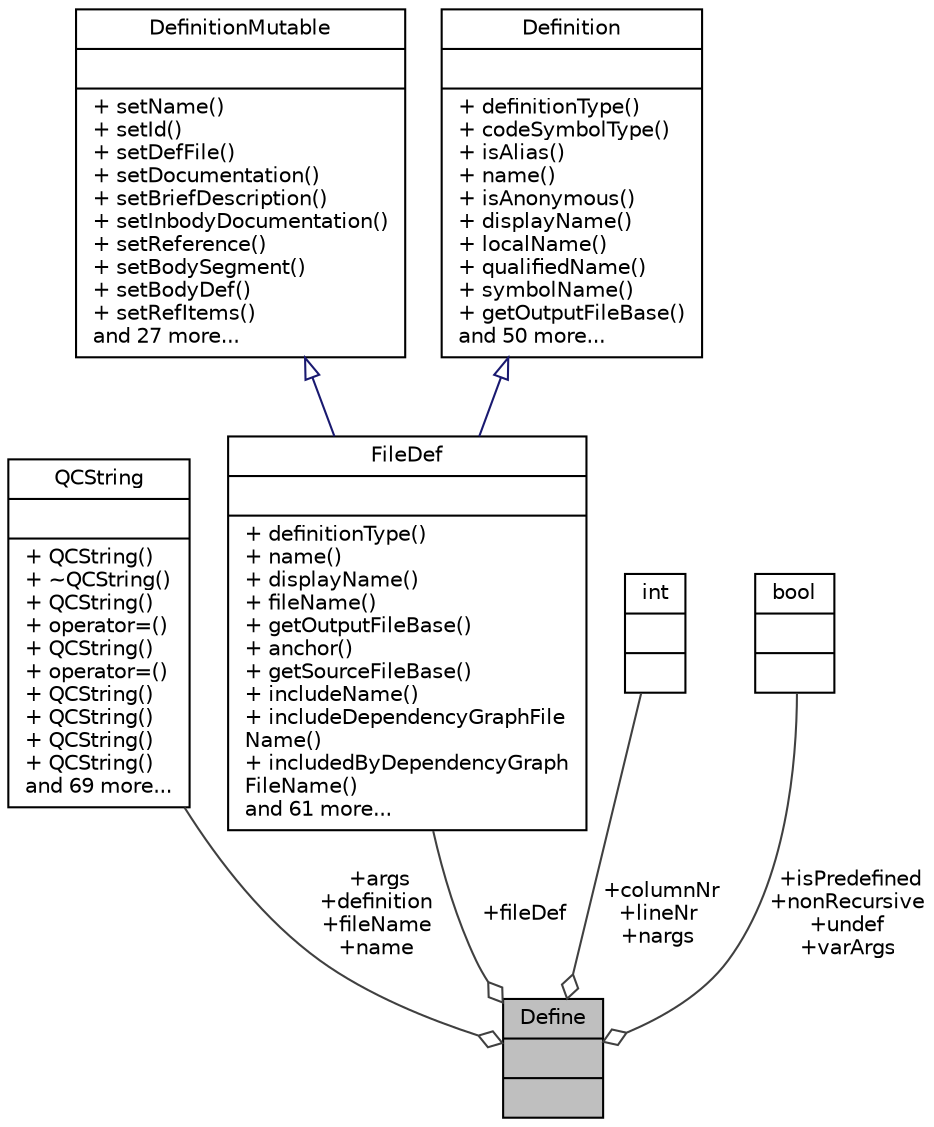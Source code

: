 digraph "Define"
{
 // LATEX_PDF_SIZE
  edge [fontname="Helvetica",fontsize="10",labelfontname="Helvetica",labelfontsize="10"];
  node [fontname="Helvetica",fontsize="10",shape=record];
  Node1 [label="{Define\n||}",height=0.2,width=0.4,color="black", fillcolor="grey75", style="filled", fontcolor="black",tooltip=" "];
  Node2 -> Node1 [color="grey25",fontsize="10",style="solid",label=" +args\n+definition\n+fileName\n+name" ,arrowhead="odiamond"];
  Node2 [label="{QCString\n||+ QCString()\l+ ~QCString()\l+ QCString()\l+ operator=()\l+ QCString()\l+ operator=()\l+ QCString()\l+ QCString()\l+ QCString()\l+ QCString()\land 69 more...\l}",height=0.2,width=0.4,color="black", fillcolor="white", style="filled",URL="$classQCString.html",tooltip=" "];
  Node3 -> Node1 [color="grey25",fontsize="10",style="solid",label=" +fileDef" ,arrowhead="odiamond"];
  Node3 [label="{FileDef\n||+ definitionType()\l+ name()\l+ displayName()\l+ fileName()\l+ getOutputFileBase()\l+ anchor()\l+ getSourceFileBase()\l+ includeName()\l+ includeDependencyGraphFile\lName()\l+ includedByDependencyGraph\lFileName()\land 61 more...\l}",height=0.2,width=0.4,color="black", fillcolor="white", style="filled",URL="$classFileDef.html",tooltip=" "];
  Node4 -> Node3 [dir="back",color="midnightblue",fontsize="10",style="solid",arrowtail="onormal"];
  Node4 [label="{DefinitionMutable\n||+ setName()\l+ setId()\l+ setDefFile()\l+ setDocumentation()\l+ setBriefDescription()\l+ setInbodyDocumentation()\l+ setReference()\l+ setBodySegment()\l+ setBodyDef()\l+ setRefItems()\land 27 more...\l}",height=0.2,width=0.4,color="black", fillcolor="white", style="filled",URL="$classDefinitionMutable.html",tooltip=" "];
  Node5 -> Node3 [dir="back",color="midnightblue",fontsize="10",style="solid",arrowtail="onormal"];
  Node5 [label="{Definition\n||+ definitionType()\l+ codeSymbolType()\l+ isAlias()\l+ name()\l+ isAnonymous()\l+ displayName()\l+ localName()\l+ qualifiedName()\l+ symbolName()\l+ getOutputFileBase()\land 50 more...\l}",height=0.2,width=0.4,color="black", fillcolor="white", style="filled",URL="$classDefinition.html",tooltip=" "];
  Node6 -> Node1 [color="grey25",fontsize="10",style="solid",label=" +columnNr\n+lineNr\n+nargs" ,arrowhead="odiamond"];
  Node6 [label="{int\n||}",height=0.2,width=0.4,color="black", fillcolor="white", style="filled",URL="$classint.html",tooltip=" "];
  Node7 -> Node1 [color="grey25",fontsize="10",style="solid",label=" +isPredefined\n+nonRecursive\n+undef\n+varArgs" ,arrowhead="odiamond"];
  Node7 [label="{bool\n||}",height=0.2,width=0.4,color="black", fillcolor="white", style="filled",tooltip=" "];
}
